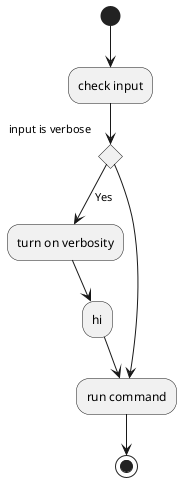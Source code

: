 @startuml
(*)  --> "check input"
If "input is verbose" then
--> [Yes] "turn on verbosity"
--> "hi"
--> "run command"

else
--> "run command"
Endif
-->(*)
@enduml